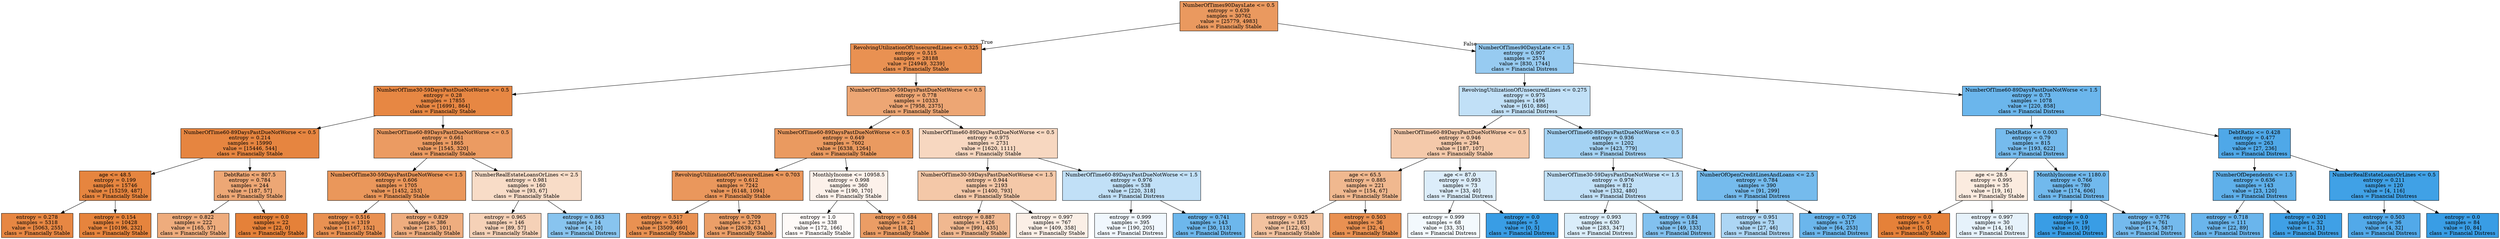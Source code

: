 digraph Tree {
node [shape=box, style="filled", color="black"] ;
0 [label="NumberOfTimes90DaysLate <= 0.5\nentropy = 0.639\nsamples = 30762\nvalue = [25779, 4983]\nclass = Financially Stable", fillcolor="#e58139ce"] ;
1 [label="RevolvingUtilizationOfUnsecuredLines <= 0.325\nentropy = 0.515\nsamples = 28188\nvalue = [24949, 3239]\nclass = Financially Stable", fillcolor="#e58139de"] ;
0 -> 1 [labeldistance=2.5, labelangle=45, headlabel="True"] ;
2 [label="NumberOfTime30-59DaysPastDueNotWorse <= 0.5\nentropy = 0.28\nsamples = 17855\nvalue = [16991, 864]\nclass = Financially Stable", fillcolor="#e58139f2"] ;
1 -> 2 ;
3 [label="NumberOfTime60-89DaysPastDueNotWorse <= 0.5\nentropy = 0.214\nsamples = 15990\nvalue = [15446, 544]\nclass = Financially Stable", fillcolor="#e58139f6"] ;
2 -> 3 ;
4 [label="age <= 48.5\nentropy = 0.199\nsamples = 15746\nvalue = [15259, 487]\nclass = Financially Stable", fillcolor="#e58139f7"] ;
3 -> 4 ;
5 [label="entropy = 0.278\nsamples = 5318\nvalue = [5063, 255]\nclass = Financially Stable", fillcolor="#e58139f2"] ;
4 -> 5 ;
6 [label="entropy = 0.154\nsamples = 10428\nvalue = [10196, 232]\nclass = Financially Stable", fillcolor="#e58139f9"] ;
4 -> 6 ;
7 [label="DebtRatio <= 807.5\nentropy = 0.784\nsamples = 244\nvalue = [187, 57]\nclass = Financially Stable", fillcolor="#e58139b1"] ;
3 -> 7 ;
8 [label="entropy = 0.822\nsamples = 222\nvalue = [165, 57]\nclass = Financially Stable", fillcolor="#e58139a7"] ;
7 -> 8 ;
9 [label="entropy = 0.0\nsamples = 22\nvalue = [22, 0]\nclass = Financially Stable", fillcolor="#e58139ff"] ;
7 -> 9 ;
10 [label="NumberOfTime60-89DaysPastDueNotWorse <= 0.5\nentropy = 0.661\nsamples = 1865\nvalue = [1545, 320]\nclass = Financially Stable", fillcolor="#e58139ca"] ;
2 -> 10 ;
11 [label="NumberOfTime30-59DaysPastDueNotWorse <= 1.5\nentropy = 0.606\nsamples = 1705\nvalue = [1452, 253]\nclass = Financially Stable", fillcolor="#e58139d3"] ;
10 -> 11 ;
12 [label="entropy = 0.516\nsamples = 1319\nvalue = [1167, 152]\nclass = Financially Stable", fillcolor="#e58139de"] ;
11 -> 12 ;
13 [label="entropy = 0.829\nsamples = 386\nvalue = [285, 101]\nclass = Financially Stable", fillcolor="#e58139a5"] ;
11 -> 13 ;
14 [label="NumberRealEstateLoansOrLines <= 2.5\nentropy = 0.981\nsamples = 160\nvalue = [93, 67]\nclass = Financially Stable", fillcolor="#e5813947"] ;
10 -> 14 ;
15 [label="entropy = 0.965\nsamples = 146\nvalue = [89, 57]\nclass = Financially Stable", fillcolor="#e581395c"] ;
14 -> 15 ;
16 [label="entropy = 0.863\nsamples = 14\nvalue = [4, 10]\nclass = Financial Distress", fillcolor="#399de599"] ;
14 -> 16 ;
17 [label="NumberOfTime30-59DaysPastDueNotWorse <= 0.5\nentropy = 0.778\nsamples = 10333\nvalue = [7958, 2375]\nclass = Financially Stable", fillcolor="#e58139b3"] ;
1 -> 17 ;
18 [label="NumberOfTime60-89DaysPastDueNotWorse <= 0.5\nentropy = 0.649\nsamples = 7602\nvalue = [6338, 1264]\nclass = Financially Stable", fillcolor="#e58139cc"] ;
17 -> 18 ;
19 [label="RevolvingUtilizationOfUnsecuredLines <= 0.703\nentropy = 0.612\nsamples = 7242\nvalue = [6148, 1094]\nclass = Financially Stable", fillcolor="#e58139d2"] ;
18 -> 19 ;
20 [label="entropy = 0.517\nsamples = 3969\nvalue = [3509, 460]\nclass = Financially Stable", fillcolor="#e58139de"] ;
19 -> 20 ;
21 [label="entropy = 0.709\nsamples = 3273\nvalue = [2639, 634]\nclass = Financially Stable", fillcolor="#e58139c2"] ;
19 -> 21 ;
22 [label="MonthlyIncome <= 10958.5\nentropy = 0.998\nsamples = 360\nvalue = [190, 170]\nclass = Financially Stable", fillcolor="#e581391b"] ;
18 -> 22 ;
23 [label="entropy = 1.0\nsamples = 338\nvalue = [172, 166]\nclass = Financially Stable", fillcolor="#e5813909"] ;
22 -> 23 ;
24 [label="entropy = 0.684\nsamples = 22\nvalue = [18, 4]\nclass = Financially Stable", fillcolor="#e58139c6"] ;
22 -> 24 ;
25 [label="NumberOfTime60-89DaysPastDueNotWorse <= 0.5\nentropy = 0.975\nsamples = 2731\nvalue = [1620, 1111]\nclass = Financially Stable", fillcolor="#e5813950"] ;
17 -> 25 ;
26 [label="NumberOfTime30-59DaysPastDueNotWorse <= 1.5\nentropy = 0.944\nsamples = 2193\nvalue = [1400, 793]\nclass = Financially Stable", fillcolor="#e581396f"] ;
25 -> 26 ;
27 [label="entropy = 0.887\nsamples = 1426\nvalue = [991, 435]\nclass = Financially Stable", fillcolor="#e581398f"] ;
26 -> 27 ;
28 [label="entropy = 0.997\nsamples = 767\nvalue = [409, 358]\nclass = Financially Stable", fillcolor="#e5813920"] ;
26 -> 28 ;
29 [label="NumberOfTime60-89DaysPastDueNotWorse <= 1.5\nentropy = 0.976\nsamples = 538\nvalue = [220, 318]\nclass = Financial Distress", fillcolor="#399de54f"] ;
25 -> 29 ;
30 [label="entropy = 0.999\nsamples = 395\nvalue = [190, 205]\nclass = Financial Distress", fillcolor="#399de513"] ;
29 -> 30 ;
31 [label="entropy = 0.741\nsamples = 143\nvalue = [30, 113]\nclass = Financial Distress", fillcolor="#399de5bb"] ;
29 -> 31 ;
32 [label="NumberOfTimes90DaysLate <= 1.5\nentropy = 0.907\nsamples = 2574\nvalue = [830, 1744]\nclass = Financial Distress", fillcolor="#399de586"] ;
0 -> 32 [labeldistance=2.5, labelangle=-45, headlabel="False"] ;
33 [label="RevolvingUtilizationOfUnsecuredLines <= 0.275\nentropy = 0.975\nsamples = 1496\nvalue = [610, 886]\nclass = Financial Distress", fillcolor="#399de54f"] ;
32 -> 33 ;
34 [label="NumberOfTime60-89DaysPastDueNotWorse <= 0.5\nentropy = 0.946\nsamples = 294\nvalue = [187, 107]\nclass = Financially Stable", fillcolor="#e581396d"] ;
33 -> 34 ;
35 [label="age <= 65.5\nentropy = 0.885\nsamples = 221\nvalue = [154, 67]\nclass = Financially Stable", fillcolor="#e5813990"] ;
34 -> 35 ;
36 [label="entropy = 0.925\nsamples = 185\nvalue = [122, 63]\nclass = Financially Stable", fillcolor="#e581397b"] ;
35 -> 36 ;
37 [label="entropy = 0.503\nsamples = 36\nvalue = [32, 4]\nclass = Financially Stable", fillcolor="#e58139df"] ;
35 -> 37 ;
38 [label="age <= 87.0\nentropy = 0.993\nsamples = 73\nvalue = [33, 40]\nclass = Financial Distress", fillcolor="#399de52d"] ;
34 -> 38 ;
39 [label="entropy = 0.999\nsamples = 68\nvalue = [33, 35]\nclass = Financial Distress", fillcolor="#399de50f"] ;
38 -> 39 ;
40 [label="entropy = 0.0\nsamples = 5\nvalue = [0, 5]\nclass = Financial Distress", fillcolor="#399de5ff"] ;
38 -> 40 ;
41 [label="NumberOfTime60-89DaysPastDueNotWorse <= 0.5\nentropy = 0.936\nsamples = 1202\nvalue = [423, 779]\nclass = Financial Distress", fillcolor="#399de575"] ;
33 -> 41 ;
42 [label="NumberOfTime30-59DaysPastDueNotWorse <= 1.5\nentropy = 0.976\nsamples = 812\nvalue = [332, 480]\nclass = Financial Distress", fillcolor="#399de54f"] ;
41 -> 42 ;
43 [label="entropy = 0.993\nsamples = 630\nvalue = [283, 347]\nclass = Financial Distress", fillcolor="#399de52f"] ;
42 -> 43 ;
44 [label="entropy = 0.84\nsamples = 182\nvalue = [49, 133]\nclass = Financial Distress", fillcolor="#399de5a1"] ;
42 -> 44 ;
45 [label="NumberOfOpenCreditLinesAndLoans <= 2.5\nentropy = 0.784\nsamples = 390\nvalue = [91, 299]\nclass = Financial Distress", fillcolor="#399de5b1"] ;
41 -> 45 ;
46 [label="entropy = 0.951\nsamples = 73\nvalue = [27, 46]\nclass = Financial Distress", fillcolor="#399de569"] ;
45 -> 46 ;
47 [label="entropy = 0.726\nsamples = 317\nvalue = [64, 253]\nclass = Financial Distress", fillcolor="#399de5be"] ;
45 -> 47 ;
48 [label="NumberOfTime60-89DaysPastDueNotWorse <= 1.5\nentropy = 0.73\nsamples = 1078\nvalue = [220, 858]\nclass = Financial Distress", fillcolor="#399de5be"] ;
32 -> 48 ;
49 [label="DebtRatio <= 0.003\nentropy = 0.79\nsamples = 815\nvalue = [193, 622]\nclass = Financial Distress", fillcolor="#399de5b0"] ;
48 -> 49 ;
50 [label="age <= 28.5\nentropy = 0.995\nsamples = 35\nvalue = [19, 16]\nclass = Financially Stable", fillcolor="#e5813928"] ;
49 -> 50 ;
51 [label="entropy = 0.0\nsamples = 5\nvalue = [5, 0]\nclass = Financially Stable", fillcolor="#e58139ff"] ;
50 -> 51 ;
52 [label="entropy = 0.997\nsamples = 30\nvalue = [14, 16]\nclass = Financial Distress", fillcolor="#399de520"] ;
50 -> 52 ;
53 [label="MonthlyIncome <= 1180.0\nentropy = 0.766\nsamples = 780\nvalue = [174, 606]\nclass = Financial Distress", fillcolor="#399de5b6"] ;
49 -> 53 ;
54 [label="entropy = 0.0\nsamples = 19\nvalue = [0, 19]\nclass = Financial Distress", fillcolor="#399de5ff"] ;
53 -> 54 ;
55 [label="entropy = 0.776\nsamples = 761\nvalue = [174, 587]\nclass = Financial Distress", fillcolor="#399de5b3"] ;
53 -> 55 ;
56 [label="DebtRatio <= 0.428\nentropy = 0.477\nsamples = 263\nvalue = [27, 236]\nclass = Financial Distress", fillcolor="#399de5e2"] ;
48 -> 56 ;
57 [label="NumberOfDependents <= 1.5\nentropy = 0.636\nsamples = 143\nvalue = [23, 120]\nclass = Financial Distress", fillcolor="#399de5ce"] ;
56 -> 57 ;
58 [label="entropy = 0.718\nsamples = 111\nvalue = [22, 89]\nclass = Financial Distress", fillcolor="#399de5c0"] ;
57 -> 58 ;
59 [label="entropy = 0.201\nsamples = 32\nvalue = [1, 31]\nclass = Financial Distress", fillcolor="#399de5f7"] ;
57 -> 59 ;
60 [label="NumberRealEstateLoansOrLines <= 0.5\nentropy = 0.211\nsamples = 120\nvalue = [4, 116]\nclass = Financial Distress", fillcolor="#399de5f6"] ;
56 -> 60 ;
61 [label="entropy = 0.503\nsamples = 36\nvalue = [4, 32]\nclass = Financial Distress", fillcolor="#399de5df"] ;
60 -> 61 ;
62 [label="entropy = 0.0\nsamples = 84\nvalue = [0, 84]\nclass = Financial Distress", fillcolor="#399de5ff"] ;
60 -> 62 ;
}